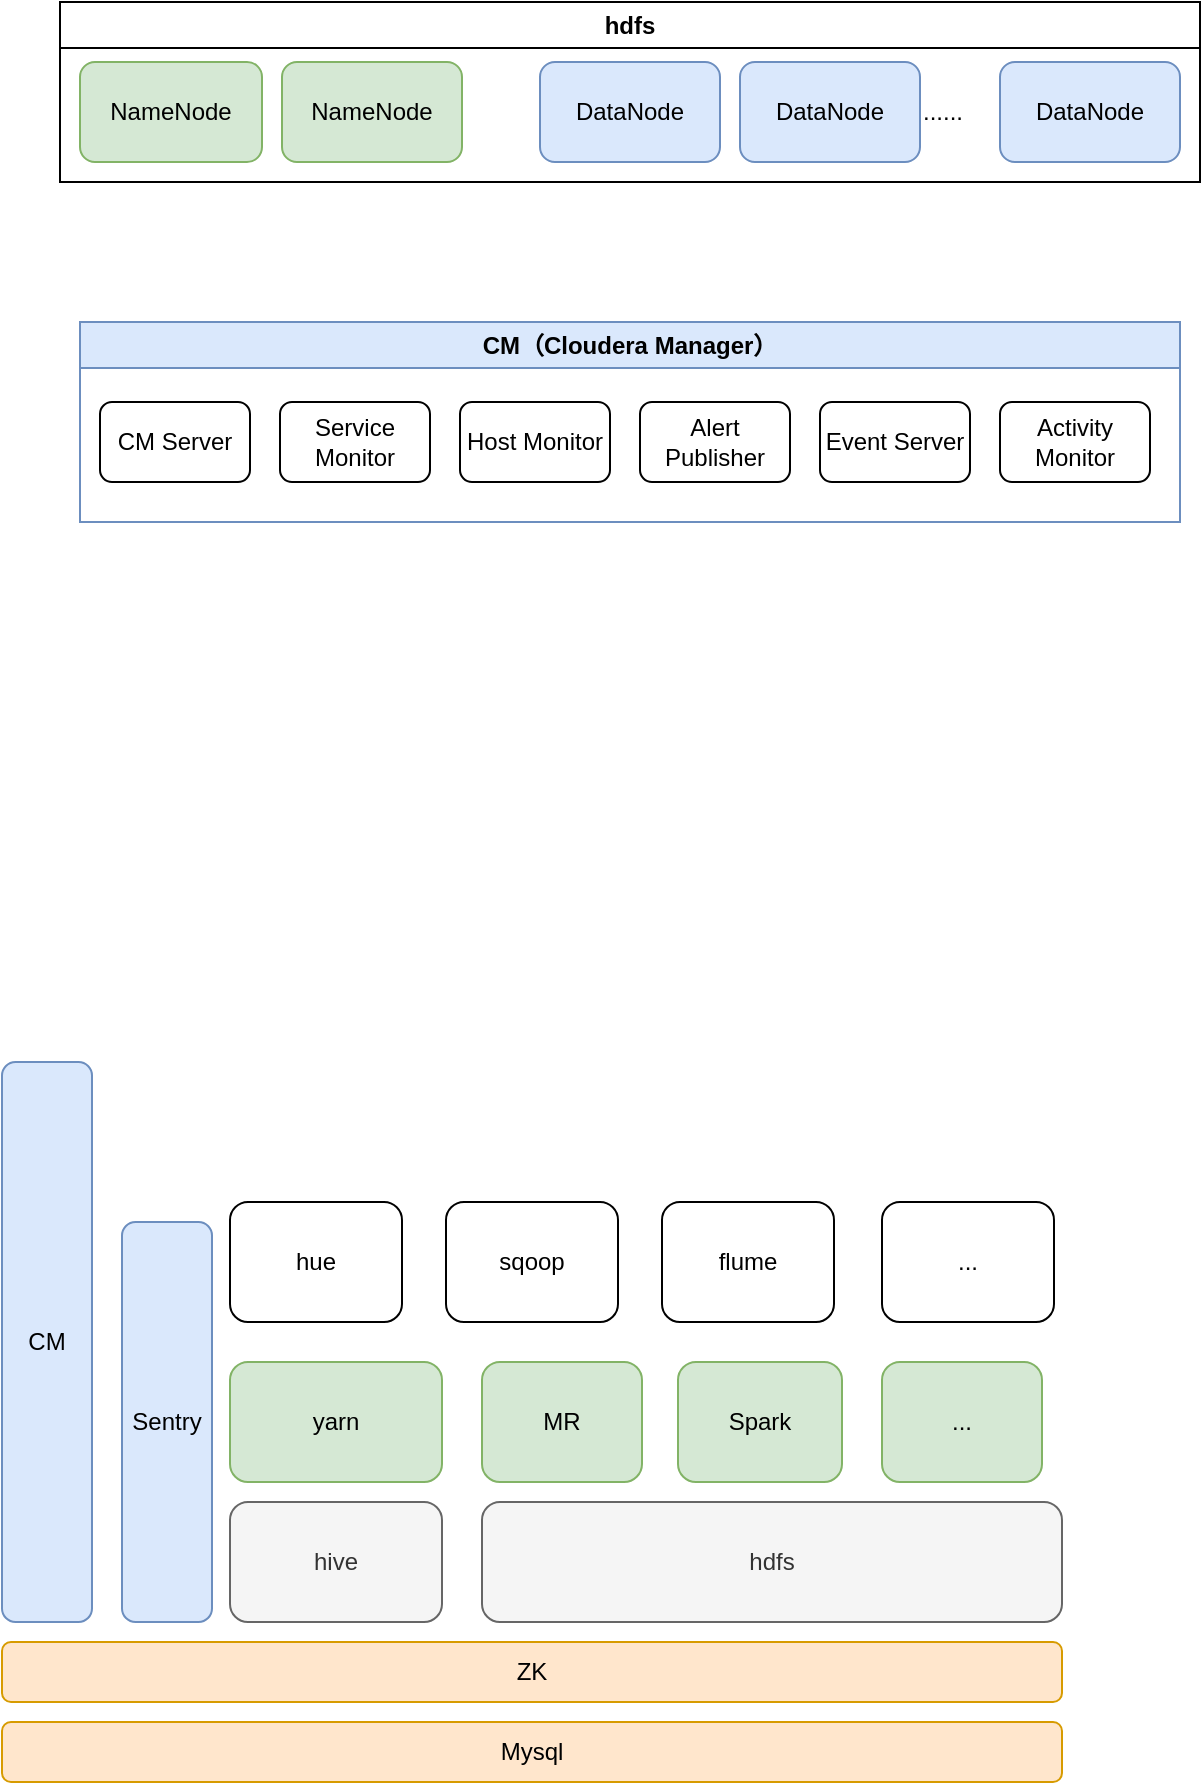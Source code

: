 <mxfile version="21.3.8" type="github">
  <diagram name="第 1 页" id="7sCevdrtHykGbMQd64Wu">
    <mxGraphModel dx="1050" dy="619" grid="1" gridSize="10" guides="1" tooltips="1" connect="1" arrows="1" fold="1" page="1" pageScale="1" pageWidth="827" pageHeight="1169" math="0" shadow="0">
      <root>
        <mxCell id="0" />
        <mxCell id="1" parent="0" />
        <mxCell id="LgYFPJW4wqwrd6ntm6W2-34" style="edgeStyle=orthogonalEdgeStyle;rounded=0;orthogonalLoop=1;jettySize=auto;html=1;entryX=0.5;entryY=1;entryDx=0;entryDy=0;shape=flexArrow;strokeColor=none;fillColor=default;" edge="1" parent="1" source="LgYFPJW4wqwrd6ntm6W2-14" target="LgYFPJW4wqwrd6ntm6W2-32">
          <mxGeometry relative="1" as="geometry" />
        </mxCell>
        <mxCell id="LgYFPJW4wqwrd6ntm6W2-14" value="CM（Cloudera Manager）" style="swimlane;whiteSpace=wrap;html=1;fillColor=#dae8fc;strokeColor=#6c8ebf;glass=0;shadow=0;" vertex="1" parent="1">
          <mxGeometry x="149" y="510" width="550" height="100" as="geometry" />
        </mxCell>
        <mxCell id="LgYFPJW4wqwrd6ntm6W2-12" value="CM Server" style="rounded=1;whiteSpace=wrap;html=1;" vertex="1" parent="LgYFPJW4wqwrd6ntm6W2-14">
          <mxGeometry x="10" y="40" width="75" height="40" as="geometry" />
        </mxCell>
        <mxCell id="LgYFPJW4wqwrd6ntm6W2-10" value="Service Monitor" style="rounded=1;whiteSpace=wrap;html=1;" vertex="1" parent="LgYFPJW4wqwrd6ntm6W2-14">
          <mxGeometry x="100" y="40" width="75" height="40" as="geometry" />
        </mxCell>
        <mxCell id="LgYFPJW4wqwrd6ntm6W2-9" value="Host Monitor" style="rounded=1;whiteSpace=wrap;html=1;" vertex="1" parent="LgYFPJW4wqwrd6ntm6W2-14">
          <mxGeometry x="190" y="40" width="75" height="40" as="geometry" />
        </mxCell>
        <mxCell id="LgYFPJW4wqwrd6ntm6W2-7" value="Alert Publisher" style="rounded=1;whiteSpace=wrap;html=1;" vertex="1" parent="LgYFPJW4wqwrd6ntm6W2-14">
          <mxGeometry x="280" y="40" width="75" height="40" as="geometry" />
        </mxCell>
        <mxCell id="LgYFPJW4wqwrd6ntm6W2-8" value="Event Server" style="rounded=1;whiteSpace=wrap;html=1;" vertex="1" parent="LgYFPJW4wqwrd6ntm6W2-14">
          <mxGeometry x="370" y="40" width="75" height="40" as="geometry" />
        </mxCell>
        <mxCell id="LgYFPJW4wqwrd6ntm6W2-5" value="Activity Monitor" style="rounded=1;whiteSpace=wrap;html=1;" vertex="1" parent="LgYFPJW4wqwrd6ntm6W2-14">
          <mxGeometry x="460" y="40" width="75" height="40" as="geometry" />
        </mxCell>
        <mxCell id="LgYFPJW4wqwrd6ntm6W2-32" value="hdfs" style="swimlane;whiteSpace=wrap;html=1;" vertex="1" parent="1">
          <mxGeometry x="139" y="350" width="570" height="90" as="geometry" />
        </mxCell>
        <mxCell id="LgYFPJW4wqwrd6ntm6W2-22" value="NameNode" style="rounded=1;whiteSpace=wrap;html=1;fillColor=#d5e8d4;strokeColor=#82b366;" vertex="1" parent="LgYFPJW4wqwrd6ntm6W2-32">
          <mxGeometry x="10" y="30" width="91" height="50" as="geometry" />
        </mxCell>
        <mxCell id="LgYFPJW4wqwrd6ntm6W2-23" value="NameNode" style="rounded=1;whiteSpace=wrap;html=1;fillColor=#d5e8d4;strokeColor=#82b366;" vertex="1" parent="LgYFPJW4wqwrd6ntm6W2-32">
          <mxGeometry x="111" y="30" width="90" height="50" as="geometry" />
        </mxCell>
        <mxCell id="LgYFPJW4wqwrd6ntm6W2-24" value="DataNode" style="rounded=1;whiteSpace=wrap;html=1;fillColor=#dae8fc;strokeColor=#6c8ebf;" vertex="1" parent="LgYFPJW4wqwrd6ntm6W2-32">
          <mxGeometry x="240" y="30" width="90" height="50" as="geometry" />
        </mxCell>
        <mxCell id="LgYFPJW4wqwrd6ntm6W2-25" value="DataNode" style="rounded=1;whiteSpace=wrap;html=1;fillColor=#dae8fc;strokeColor=#6c8ebf;" vertex="1" parent="LgYFPJW4wqwrd6ntm6W2-32">
          <mxGeometry x="470" y="30" width="90" height="50" as="geometry" />
        </mxCell>
        <mxCell id="LgYFPJW4wqwrd6ntm6W2-28" value="......" style="text;html=1;align=center;verticalAlign=middle;resizable=0;points=[];autosize=1;strokeColor=none;fillColor=none;" vertex="1" parent="LgYFPJW4wqwrd6ntm6W2-32">
          <mxGeometry x="421" y="40" width="40" height="30" as="geometry" />
        </mxCell>
        <mxCell id="LgYFPJW4wqwrd6ntm6W2-29" value="DataNode" style="rounded=1;whiteSpace=wrap;html=1;fillColor=#dae8fc;strokeColor=#6c8ebf;" vertex="1" parent="LgYFPJW4wqwrd6ntm6W2-32">
          <mxGeometry x="340" y="30" width="90" height="50" as="geometry" />
        </mxCell>
        <mxCell id="LgYFPJW4wqwrd6ntm6W2-37" value="CM" style="rounded=1;whiteSpace=wrap;html=1;fillColor=#dae8fc;strokeColor=#6c8ebf;" vertex="1" parent="1">
          <mxGeometry x="110" y="880" width="45" height="280" as="geometry" />
        </mxCell>
        <mxCell id="LgYFPJW4wqwrd6ntm6W2-38" value="hdfs" style="rounded=1;whiteSpace=wrap;html=1;fillColor=#f5f5f5;strokeColor=#666666;fontColor=#333333;" vertex="1" parent="1">
          <mxGeometry x="350" y="1100" width="290" height="60" as="geometry" />
        </mxCell>
        <mxCell id="LgYFPJW4wqwrd6ntm6W2-39" value="yarn" style="rounded=1;whiteSpace=wrap;html=1;fillColor=#d5e8d4;strokeColor=#82b366;" vertex="1" parent="1">
          <mxGeometry x="224" y="1030" width="106" height="60" as="geometry" />
        </mxCell>
        <mxCell id="LgYFPJW4wqwrd6ntm6W2-40" value="hive" style="rounded=1;whiteSpace=wrap;html=1;fillColor=#f5f5f5;strokeColor=#666666;fontColor=#333333;" vertex="1" parent="1">
          <mxGeometry x="224" y="1100" width="106" height="60" as="geometry" />
        </mxCell>
        <mxCell id="LgYFPJW4wqwrd6ntm6W2-41" value="hue" style="rounded=1;whiteSpace=wrap;html=1;" vertex="1" parent="1">
          <mxGeometry x="224" y="950" width="86" height="60" as="geometry" />
        </mxCell>
        <mxCell id="LgYFPJW4wqwrd6ntm6W2-44" value="Sentry" style="rounded=1;whiteSpace=wrap;html=1;fillColor=#dae8fc;strokeColor=#6c8ebf;" vertex="1" parent="1">
          <mxGeometry x="170" y="960" width="45" height="200" as="geometry" />
        </mxCell>
        <mxCell id="LgYFPJW4wqwrd6ntm6W2-45" value="ZK" style="rounded=1;whiteSpace=wrap;html=1;fillColor=#ffe6cc;strokeColor=#d79b00;" vertex="1" parent="1">
          <mxGeometry x="110" y="1170" width="530" height="30" as="geometry" />
        </mxCell>
        <mxCell id="LgYFPJW4wqwrd6ntm6W2-49" value="sqoop" style="rounded=1;whiteSpace=wrap;html=1;" vertex="1" parent="1">
          <mxGeometry x="332" y="950" width="86" height="60" as="geometry" />
        </mxCell>
        <mxCell id="LgYFPJW4wqwrd6ntm6W2-50" value="flume" style="rounded=1;whiteSpace=wrap;html=1;" vertex="1" parent="1">
          <mxGeometry x="440" y="950" width="86" height="60" as="geometry" />
        </mxCell>
        <mxCell id="LgYFPJW4wqwrd6ntm6W2-51" value="..." style="rounded=1;whiteSpace=wrap;html=1;" vertex="1" parent="1">
          <mxGeometry x="550" y="950" width="86" height="60" as="geometry" />
        </mxCell>
        <mxCell id="LgYFPJW4wqwrd6ntm6W2-53" value="MR" style="rounded=1;whiteSpace=wrap;html=1;fillColor=#d5e8d4;strokeColor=#82b366;" vertex="1" parent="1">
          <mxGeometry x="350" y="1030" width="80" height="60" as="geometry" />
        </mxCell>
        <mxCell id="LgYFPJW4wqwrd6ntm6W2-54" value="Spark" style="rounded=1;whiteSpace=wrap;html=1;fillColor=#d5e8d4;strokeColor=#82b366;" vertex="1" parent="1">
          <mxGeometry x="448" y="1030" width="82" height="60" as="geometry" />
        </mxCell>
        <mxCell id="LgYFPJW4wqwrd6ntm6W2-55" value="..." style="rounded=1;whiteSpace=wrap;html=1;fillColor=#d5e8d4;strokeColor=#82b366;" vertex="1" parent="1">
          <mxGeometry x="550" y="1030" width="80" height="60" as="geometry" />
        </mxCell>
        <mxCell id="LgYFPJW4wqwrd6ntm6W2-56" value="Mysql" style="rounded=1;whiteSpace=wrap;html=1;fillColor=#ffe6cc;strokeColor=#d79b00;" vertex="1" parent="1">
          <mxGeometry x="110" y="1210" width="530" height="30" as="geometry" />
        </mxCell>
      </root>
    </mxGraphModel>
  </diagram>
</mxfile>

